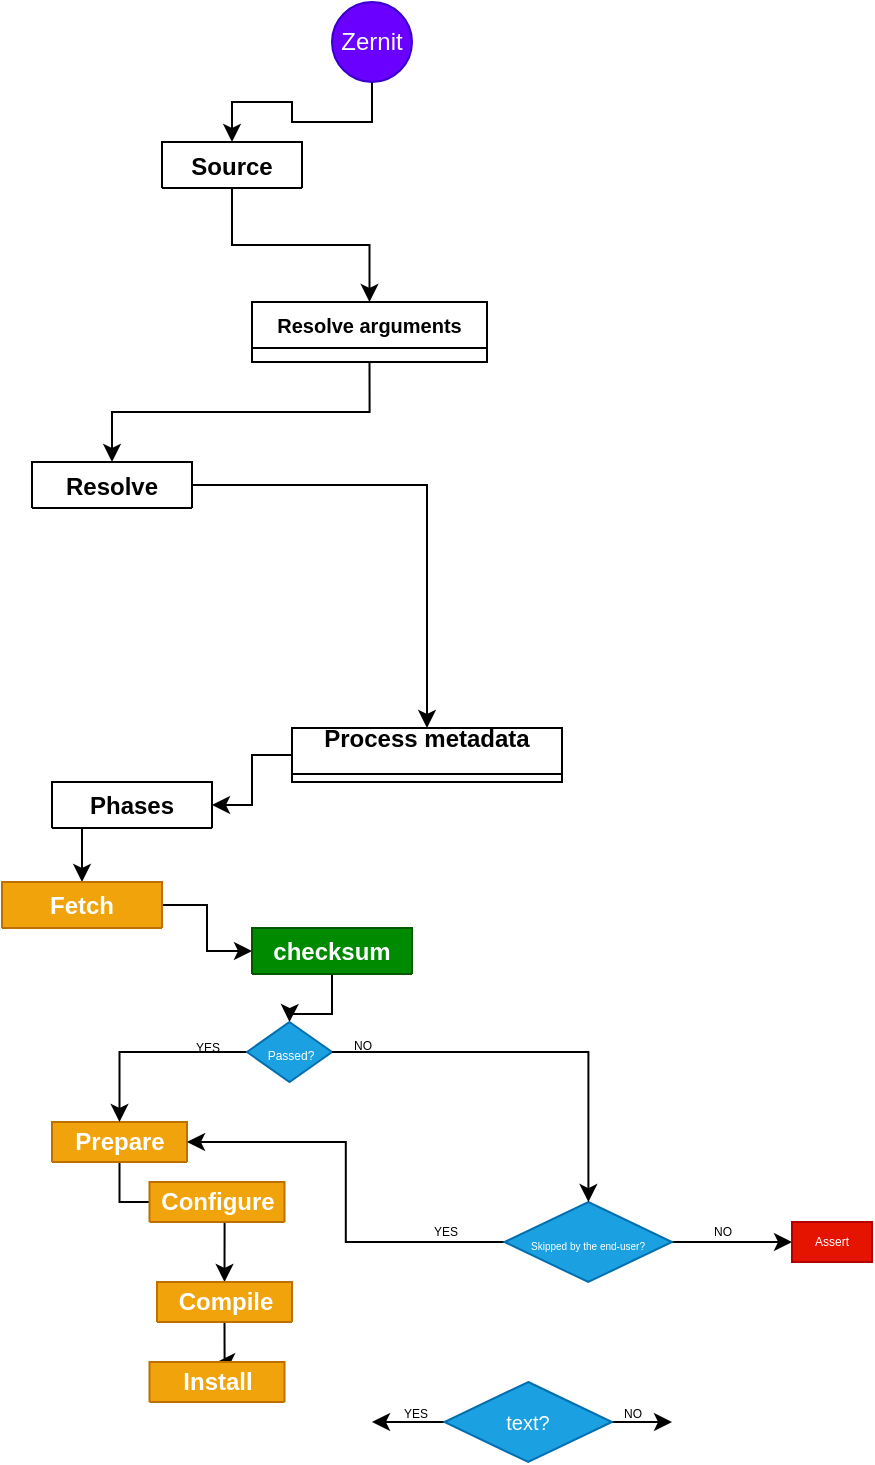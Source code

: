 <mxfile version="12.7.2" type="github">
  <diagram id="XR5g8oToN-AzZHMann27" name="Page-1">
    <mxGraphModel dx="327" dy="294" grid="1" gridSize="10" guides="1" tooltips="1" connect="1" arrows="1" fold="1" page="1" pageScale="1" pageWidth="850" pageHeight="1100" background="none" math="0" shadow="0">
      <root>
        <mxCell id="0" />
        <mxCell id="1" parent="0" />
        <mxCell id="4reyHjq-1IWQWPBtuEJG-16" style="edgeStyle=orthogonalEdgeStyle;rounded=0;orthogonalLoop=1;jettySize=auto;html=1;exitX=0.5;exitY=1;exitDx=0;exitDy=0;fontSize=10;" edge="1" parent="1" source="4reyHjq-1IWQWPBtuEJG-6" target="4reyHjq-1IWQWPBtuEJG-10">
          <mxGeometry relative="1" as="geometry" />
        </mxCell>
        <mxCell id="4reyHjq-1IWQWPBtuEJG-6" value="&lt;div&gt;Zernit&lt;/div&gt;" style="ellipse;whiteSpace=wrap;html=1;aspect=fixed;fillColor=#6a00ff;strokeColor=#3700CC;fontColor=#ffffff;" vertex="1" parent="1">
          <mxGeometry x="420" y="320" width="40" height="40" as="geometry" />
        </mxCell>
        <mxCell id="4reyHjq-1IWQWPBtuEJG-31" style="edgeStyle=orthogonalEdgeStyle;rounded=0;orthogonalLoop=1;jettySize=auto;html=1;exitX=0.5;exitY=1;exitDx=0;exitDy=0;fontSize=10;" edge="1" parent="1" source="4reyHjq-1IWQWPBtuEJG-10" target="4reyHjq-1IWQWPBtuEJG-25">
          <mxGeometry relative="1" as="geometry" />
        </mxCell>
        <mxCell id="4reyHjq-1IWQWPBtuEJG-10" value="Source" style="swimlane;startSize=23;" vertex="1" collapsed="1" parent="1">
          <mxGeometry x="335" y="390" width="70" height="23" as="geometry">
            <mxRectangle x="335" y="390" width="200" height="50" as="alternateBounds" />
          </mxGeometry>
        </mxCell>
        <mxCell id="4reyHjq-1IWQWPBtuEJG-12" value="&lt;div style=&quot;font-size: 10px&quot;&gt;Abstract for source code implementation&lt;/div&gt;" style="text;html=1;align=center;verticalAlign=middle;resizable=0;points=[];autosize=1;fontSize=10;" vertex="1" parent="4reyHjq-1IWQWPBtuEJG-10">
          <mxGeometry x="5" y="20" width="190" height="20" as="geometry" />
        </mxCell>
        <mxCell id="4reyHjq-1IWQWPBtuEJG-39" style="edgeStyle=orthogonalEdgeStyle;rounded=0;orthogonalLoop=1;jettySize=auto;html=1;fontSize=10;" edge="1" parent="1" source="4reyHjq-1IWQWPBtuEJG-18" target="4reyHjq-1IWQWPBtuEJG-36">
          <mxGeometry relative="1" as="geometry" />
        </mxCell>
        <mxCell id="4reyHjq-1IWQWPBtuEJG-18" value="Resolve" style="swimlane;startSize=23;" vertex="1" collapsed="1" parent="1">
          <mxGeometry x="270" y="550" width="80" height="23" as="geometry">
            <mxRectangle x="270" y="550" width="210" height="80" as="alternateBounds" />
          </mxGeometry>
        </mxCell>
        <mxCell id="4reyHjq-1IWQWPBtuEJG-19" value="&lt;div&gt;Install/Uninstall packages on the system&lt;/div&gt;" style="text;html=1;align=center;verticalAlign=middle;resizable=0;points=[];autosize=1;fontSize=10;" vertex="1" parent="4reyHjq-1IWQWPBtuEJG-18">
          <mxGeometry x="10" y="40" width="190" height="20" as="geometry" />
        </mxCell>
        <mxCell id="4reyHjq-1IWQWPBtuEJG-32" style="edgeStyle=orthogonalEdgeStyle;rounded=0;orthogonalLoop=1;jettySize=auto;html=1;exitX=0.5;exitY=1;exitDx=0;exitDy=0;fontSize=10;" edge="1" parent="1" source="4reyHjq-1IWQWPBtuEJG-25" target="4reyHjq-1IWQWPBtuEJG-18">
          <mxGeometry relative="1" as="geometry" />
        </mxCell>
        <mxCell id="4reyHjq-1IWQWPBtuEJG-25" value="Resolve arguments" style="swimlane;startSize=23;fontSize=10;" vertex="1" collapsed="1" parent="1">
          <mxGeometry x="380" y="470" width="117.5" height="30" as="geometry">
            <mxRectangle x="210" y="460" width="405" height="80" as="alternateBounds" />
          </mxGeometry>
        </mxCell>
        <mxCell id="4reyHjq-1IWQWPBtuEJG-26" value="We are expecting subcommands to be resolved based on the amount of executables in subcom directory" style="text;align=center;verticalAlign=middle;resizable=0;points=[];autosize=1;fontSize=10;html=1;" vertex="1" parent="4reyHjq-1IWQWPBtuEJG-25">
          <mxGeometry x="-20" y="40" width="470" height="20" as="geometry" />
        </mxCell>
        <mxCell id="4reyHjq-1IWQWPBtuEJG-43" style="edgeStyle=orthogonalEdgeStyle;rounded=0;orthogonalLoop=1;jettySize=auto;html=1;exitX=0.5;exitY=1;exitDx=0;exitDy=0;entryX=0.5;entryY=0;entryDx=0;entryDy=0;fontSize=10;" edge="1" parent="1" source="4reyHjq-1IWQWPBtuEJG-33" target="4reyHjq-1IWQWPBtuEJG-41">
          <mxGeometry relative="1" as="geometry" />
        </mxCell>
        <mxCell id="4reyHjq-1IWQWPBtuEJG-33" value="Phases" style="swimlane;startSize=23;whiteSpace=wrap;" vertex="1" collapsed="1" parent="1">
          <mxGeometry x="280" y="710" width="80" height="23" as="geometry">
            <mxRectangle x="280" y="710" width="325" height="80" as="alternateBounds" />
          </mxGeometry>
        </mxCell>
        <mxCell id="4reyHjq-1IWQWPBtuEJG-34" value="&lt;div&gt;All packages goes through these phases to be processed on the system&lt;/div&gt;&lt;div&gt;&lt;br&gt;&lt;/div&gt;&lt;div&gt;These phases are expected to be hard-coded where developers can add custom phases if desired&lt;br&gt;&lt;/div&gt;" style="text;html=1;align=center;verticalAlign=middle;resizable=0;points=[];autosize=1;fontSize=10;" vertex="1" parent="4reyHjq-1IWQWPBtuEJG-33">
          <mxGeometry x="-115" y="30" width="440" height="40" as="geometry" />
        </mxCell>
        <mxCell id="4reyHjq-1IWQWPBtuEJG-40" style="edgeStyle=orthogonalEdgeStyle;rounded=0;orthogonalLoop=1;jettySize=auto;html=1;fontSize=10;" edge="1" parent="1" source="4reyHjq-1IWQWPBtuEJG-36" target="4reyHjq-1IWQWPBtuEJG-33">
          <mxGeometry relative="1" as="geometry" />
        </mxCell>
        <mxCell id="4reyHjq-1IWQWPBtuEJG-36" value="Process metadata&#xa;" style="swimlane;startSize=23;" vertex="1" collapsed="1" parent="1">
          <mxGeometry x="400" y="683" width="135" height="27" as="geometry">
            <mxRectangle x="300" y="703" width="550" height="85" as="alternateBounds" />
          </mxGeometry>
        </mxCell>
        <mxCell id="4reyHjq-1IWQWPBtuEJG-37" value="&lt;div&gt;For software to know what the package is it first needs to process metadata&lt;/div&gt;&lt;div&gt;&lt;br&gt;&lt;/div&gt;&lt;div&gt;Metadata should contain the whole tree that we expect to be changed in the system -&amp;gt; If this is not met then the resolution should fail for security reasons&lt;/div&gt;&lt;div&gt;&lt;br&gt;&lt;/div&gt;&lt;div&gt;&lt;br&gt;&lt;/div&gt;" style="text;html=1;align=center;verticalAlign=middle;resizable=0;points=[];autosize=1;fontSize=10;" vertex="1" parent="4reyHjq-1IWQWPBtuEJG-36">
          <mxGeometry x="-120" y="15" width="670" height="70" as="geometry" />
        </mxCell>
        <mxCell id="4reyHjq-1IWQWPBtuEJG-73" style="edgeStyle=orthogonalEdgeStyle;rounded=0;orthogonalLoop=1;jettySize=auto;html=1;fontSize=10;" edge="1" parent="1" source="4reyHjq-1IWQWPBtuEJG-41" target="4reyHjq-1IWQWPBtuEJG-70">
          <mxGeometry relative="1" as="geometry" />
        </mxCell>
        <mxCell id="4reyHjq-1IWQWPBtuEJG-41" value="Fetch" style="swimlane;startSize=23;whiteSpace=wrap;fillColor=#f0a30a;strokeColor=#BD7000;fontColor=#ffffff;" vertex="1" collapsed="1" parent="1">
          <mxGeometry x="255" y="760" width="80" height="23" as="geometry">
            <mxRectangle x="255" y="760" width="325" height="66" as="alternateBounds" />
          </mxGeometry>
        </mxCell>
        <mxCell id="4reyHjq-1IWQWPBtuEJG-42" value="&lt;div&gt;Phase dedicated to fetch the source/binary of the package&lt;/div&gt;&lt;div&gt;&lt;br&gt;&lt;/div&gt;&lt;div&gt;This is the only phase that is not skippable&lt;br&gt;&lt;/div&gt;" style="text;html=1;align=center;verticalAlign=middle;resizable=0;points=[];autosize=1;fontSize=10;" vertex="1" parent="4reyHjq-1IWQWPBtuEJG-41">
          <mxGeometry x="40" y="26" width="270" height="40" as="geometry" />
        </mxCell>
        <mxCell id="4reyHjq-1IWQWPBtuEJG-52" style="edgeStyle=orthogonalEdgeStyle;rounded=0;orthogonalLoop=1;jettySize=auto;html=1;fontSize=10;" edge="1" parent="1" source="4reyHjq-1IWQWPBtuEJG-44" target="4reyHjq-1IWQWPBtuEJG-49">
          <mxGeometry relative="1" as="geometry" />
        </mxCell>
        <mxCell id="4reyHjq-1IWQWPBtuEJG-44" value="Prepare" style="swimlane;startSize=23;whiteSpace=wrap;fillColor=#f0a30a;strokeColor=#BD7000;fontColor=#ffffff;" vertex="1" collapsed="1" parent="1">
          <mxGeometry x="280" y="880" width="67.5" height="20" as="geometry">
            <mxRectangle x="362.5" y="770" width="210" height="60" as="alternateBounds" />
          </mxGeometry>
        </mxCell>
        <mxCell id="4reyHjq-1IWQWPBtuEJG-45" value="Apply patches to the original source if needed" style="text;html=1;align=center;verticalAlign=middle;resizable=0;points=[];autosize=1;fontSize=10;" vertex="1" parent="4reyHjq-1IWQWPBtuEJG-44">
          <mxGeometry y="33" width="210" height="20" as="geometry" />
        </mxCell>
        <mxCell id="4reyHjq-1IWQWPBtuEJG-55" style="edgeStyle=orthogonalEdgeStyle;rounded=0;orthogonalLoop=1;jettySize=auto;html=1;exitX=0.5;exitY=1;exitDx=0;exitDy=0;entryX=0.5;entryY=0;entryDx=0;entryDy=0;fontSize=10;" edge="1" parent="1" source="4reyHjq-1IWQWPBtuEJG-49" target="4reyHjq-1IWQWPBtuEJG-53">
          <mxGeometry relative="1" as="geometry" />
        </mxCell>
        <mxCell id="4reyHjq-1IWQWPBtuEJG-49" value="Configure" style="swimlane;startSize=23;whiteSpace=wrap;fillColor=#f0a30a;strokeColor=#BD7000;fontColor=#ffffff;" vertex="1" collapsed="1" parent="1">
          <mxGeometry x="328.75" y="910" width="67.5" height="20" as="geometry">
            <mxRectangle x="358" y="840" width="215" height="63" as="alternateBounds" />
          </mxGeometry>
        </mxCell>
        <mxCell id="4reyHjq-1IWQWPBtuEJG-50" value="&lt;div&gt;Configure the package if needed&lt;/div&gt;&lt;div&gt;&lt;br&gt;This is expected to be automatic where possible&lt;br&gt;&lt;/div&gt;" style="text;html=1;align=center;verticalAlign=middle;resizable=0;points=[];autosize=1;fontSize=10;" vertex="1" parent="4reyHjq-1IWQWPBtuEJG-49">
          <mxGeometry x="-5" y="23" width="220" height="40" as="geometry" />
        </mxCell>
        <mxCell id="4reyHjq-1IWQWPBtuEJG-58" style="edgeStyle=orthogonalEdgeStyle;rounded=0;orthogonalLoop=1;jettySize=auto;html=1;exitX=0.5;exitY=1;exitDx=0;exitDy=0;fontSize=10;" edge="1" parent="1" source="4reyHjq-1IWQWPBtuEJG-53" target="4reyHjq-1IWQWPBtuEJG-56">
          <mxGeometry relative="1" as="geometry" />
        </mxCell>
        <mxCell id="4reyHjq-1IWQWPBtuEJG-53" value="Compile" style="swimlane;startSize=23;whiteSpace=wrap;fillColor=#f0a30a;strokeColor=#BD7000;fontColor=#ffffff;" vertex="1" collapsed="1" parent="1">
          <mxGeometry x="332.5" y="960" width="67.5" height="20" as="geometry">
            <mxRectangle x="370" y="900" width="215" height="63" as="alternateBounds" />
          </mxGeometry>
        </mxCell>
        <mxCell id="4reyHjq-1IWQWPBtuEJG-54" value="Compile package if needed" style="text;html=1;align=center;verticalAlign=middle;resizable=0;points=[];autosize=1;fontSize=10;" vertex="1" parent="4reyHjq-1IWQWPBtuEJG-53">
          <mxGeometry x="40" y="33" width="130" height="20" as="geometry" />
        </mxCell>
        <mxCell id="4reyHjq-1IWQWPBtuEJG-56" value="Install" style="swimlane;startSize=23;whiteSpace=wrap;fillColor=#f0a30a;strokeColor=#BD7000;fontColor=#ffffff;" vertex="1" collapsed="1" parent="1">
          <mxGeometry x="328.75" y="1000" width="67.5" height="20" as="geometry">
            <mxRectangle x="210" y="960" width="215" height="63" as="alternateBounds" />
          </mxGeometry>
        </mxCell>
        <mxCell id="4reyHjq-1IWQWPBtuEJG-57" value="Install the package on the system" style="text;html=1;align=center;verticalAlign=middle;resizable=0;points=[];autosize=1;fontSize=10;" vertex="1" parent="4reyHjq-1IWQWPBtuEJG-56">
          <mxGeometry x="25" y="33" width="160" height="20" as="geometry" />
        </mxCell>
        <mxCell id="4reyHjq-1IWQWPBtuEJG-75" style="edgeStyle=orthogonalEdgeStyle;rounded=0;orthogonalLoop=1;jettySize=auto;html=1;entryX=0.5;entryY=0;entryDx=0;entryDy=0;fontSize=10;" edge="1" parent="1" source="4reyHjq-1IWQWPBtuEJG-70" target="4reyHjq-1IWQWPBtuEJG-74">
          <mxGeometry relative="1" as="geometry" />
        </mxCell>
        <mxCell id="4reyHjq-1IWQWPBtuEJG-70" value="checksum" style="swimlane;startSize=24;whiteSpace=wrap;rounded=1;arcSize=21;swimlaneFillColor=none;shadow=0;comic=0;glass=0;swimlaneLine=1;fillColor=#008a00;strokeColor=#005700;fontColor=#ffffff;perimeterSpacing=0;" vertex="1" collapsed="1" parent="1">
          <mxGeometry x="380" y="783" width="80" height="23" as="geometry">
            <mxRectangle x="272.5" y="783" width="325" height="63" as="alternateBounds" />
          </mxGeometry>
        </mxCell>
        <mxCell id="4reyHjq-1IWQWPBtuEJG-71" value="Make sure that downloaded are what we expect" style="text;html=1;align=center;verticalAlign=middle;resizable=0;points=[];autosize=1;fontSize=10;" vertex="1" parent="4reyHjq-1IWQWPBtuEJG-70">
          <mxGeometry x="65" y="36" width="220" height="20" as="geometry" />
        </mxCell>
        <mxCell id="4reyHjq-1IWQWPBtuEJG-87" style="edgeStyle=orthogonalEdgeStyle;rounded=0;orthogonalLoop=1;jettySize=auto;html=1;fontSize=6;" edge="1" parent="1" source="4reyHjq-1IWQWPBtuEJG-74" target="4reyHjq-1IWQWPBtuEJG-44">
          <mxGeometry relative="1" as="geometry" />
        </mxCell>
        <mxCell id="4reyHjq-1IWQWPBtuEJG-74" value="&lt;font style=&quot;font-size: 6px&quot;&gt;Passed?&lt;/font&gt;" style="rhombus;whiteSpace=wrap;html=1;rounded=0;shadow=0;glass=0;comic=0;fontSize=10;fillColor=#1ba1e2;strokeColor=#006EAF;fontColor=#ffffff;" vertex="1" parent="1">
          <mxGeometry x="377.5" y="830" width="42.5" height="30" as="geometry" />
        </mxCell>
        <mxCell id="4reyHjq-1IWQWPBtuEJG-93" style="edgeStyle=orthogonalEdgeStyle;rounded=0;orthogonalLoop=1;jettySize=auto;html=1;entryX=1;entryY=0.5;entryDx=0;entryDy=0;fontSize=6;" edge="1" parent="1" source="4reyHjq-1IWQWPBtuEJG-85" target="4reyHjq-1IWQWPBtuEJG-44">
          <mxGeometry relative="1" as="geometry" />
        </mxCell>
        <mxCell id="4reyHjq-1IWQWPBtuEJG-95" style="edgeStyle=orthogonalEdgeStyle;rounded=0;orthogonalLoop=1;jettySize=auto;html=1;fontSize=6;" edge="1" parent="1" source="4reyHjq-1IWQWPBtuEJG-85" target="4reyHjq-1IWQWPBtuEJG-99">
          <mxGeometry relative="1" as="geometry">
            <mxPoint x="650" y="940" as="targetPoint" />
          </mxGeometry>
        </mxCell>
        <mxCell id="4reyHjq-1IWQWPBtuEJG-85" value="&lt;font style=&quot;font-size: 5px&quot;&gt;Skipped by the end-user?&lt;/font&gt;" style="rhombus;whiteSpace=wrap;html=1;rounded=0;shadow=0;glass=0;comic=0;fontSize=10;fillColor=#1ba1e2;strokeColor=#006EAF;fontColor=#ffffff;" vertex="1" parent="1">
          <mxGeometry x="506.25" y="920" width="83.75" height="40" as="geometry" />
        </mxCell>
        <mxCell id="4reyHjq-1IWQWPBtuEJG-78" style="edgeStyle=orthogonalEdgeStyle;rounded=0;orthogonalLoop=1;jettySize=auto;html=1;fontSize=10;" edge="1" parent="1" source="4reyHjq-1IWQWPBtuEJG-74" target="4reyHjq-1IWQWPBtuEJG-85">
          <mxGeometry relative="1" as="geometry">
            <mxPoint x="490" y="920" as="targetPoint" />
          </mxGeometry>
        </mxCell>
        <mxCell id="4reyHjq-1IWQWPBtuEJG-80" value="NO" style="text;html=1;strokeColor=none;fillColor=none;align=center;verticalAlign=middle;whiteSpace=wrap;rounded=0;shadow=0;glass=0;comic=0;fontSize=6;" vertex="1" parent="1">
          <mxGeometry x="423.75" y="839.38" width="22.5" height="5.625" as="geometry" />
        </mxCell>
        <mxCell id="4reyHjq-1IWQWPBtuEJG-79" value="YES" style="text;html=1;strokeColor=none;fillColor=none;align=center;verticalAlign=middle;whiteSpace=wrap;rounded=0;shadow=0;glass=0;comic=0;fontSize=6;" vertex="1" parent="1">
          <mxGeometry x="347.5" y="840" width="20" height="5" as="geometry" />
        </mxCell>
        <mxCell id="4reyHjq-1IWQWPBtuEJG-94" value="YES" style="text;html=1;strokeColor=none;fillColor=none;align=center;verticalAlign=middle;whiteSpace=wrap;rounded=0;shadow=0;glass=0;comic=0;fontSize=6;" vertex="1" parent="1">
          <mxGeometry x="467" y="932" width="20" height="5" as="geometry" />
        </mxCell>
        <mxCell id="4reyHjq-1IWQWPBtuEJG-99" value="Assert" style="rounded=0;whiteSpace=wrap;html=1;shadow=0;glass=0;comic=0;fontSize=6;fillColor=#e51400;strokeColor=#B20000;fontColor=#ffffff;" vertex="1" parent="1">
          <mxGeometry x="650" y="930" width="40" height="20" as="geometry" />
        </mxCell>
        <mxCell id="4reyHjq-1IWQWPBtuEJG-100" value="NO" style="text;html=1;strokeColor=none;fillColor=none;align=center;verticalAlign=middle;whiteSpace=wrap;rounded=0;shadow=0;glass=0;comic=0;fontSize=6;" vertex="1" parent="1">
          <mxGeometry x="604" y="932" width="22.5" height="5.625" as="geometry" />
        </mxCell>
        <mxCell id="4reyHjq-1IWQWPBtuEJG-110" style="edgeStyle=orthogonalEdgeStyle;rounded=0;orthogonalLoop=1;jettySize=auto;html=1;fontSize=6;" edge="1" parent="1" source="4reyHjq-1IWQWPBtuEJG-109">
          <mxGeometry relative="1" as="geometry">
            <mxPoint x="590" y="1030" as="targetPoint" />
          </mxGeometry>
        </mxCell>
        <mxCell id="4reyHjq-1IWQWPBtuEJG-111" style="edgeStyle=orthogonalEdgeStyle;rounded=0;orthogonalLoop=1;jettySize=auto;html=1;fontSize=6;" edge="1" parent="1" source="4reyHjq-1IWQWPBtuEJG-109">
          <mxGeometry relative="1" as="geometry">
            <mxPoint x="440" y="1030" as="targetPoint" />
          </mxGeometry>
        </mxCell>
        <mxCell id="4reyHjq-1IWQWPBtuEJG-109" value="text?" style="rhombus;whiteSpace=wrap;html=1;rounded=0;shadow=0;glass=0;comic=0;fontSize=10;fillColor=#1ba1e2;strokeColor=#006EAF;fontColor=#ffffff;" vertex="1" parent="1">
          <mxGeometry x="476.25" y="1010" width="83.75" height="40" as="geometry" />
        </mxCell>
        <mxCell id="4reyHjq-1IWQWPBtuEJG-112" value="YES" style="text;html=1;strokeColor=none;fillColor=none;align=center;verticalAlign=middle;whiteSpace=wrap;rounded=0;shadow=0;glass=0;comic=0;fontSize=6;" vertex="1" parent="1">
          <mxGeometry x="452.25" y="1023.5" width="20" height="5" as="geometry" />
        </mxCell>
        <mxCell id="4reyHjq-1IWQWPBtuEJG-113" value="NO" style="text;html=1;strokeColor=none;fillColor=none;align=center;verticalAlign=middle;whiteSpace=wrap;rounded=0;shadow=0;glass=0;comic=0;fontSize=6;" vertex="1" parent="1">
          <mxGeometry x="558.5" y="1022.88" width="22.5" height="5.625" as="geometry" />
        </mxCell>
      </root>
    </mxGraphModel>
  </diagram>
</mxfile>
